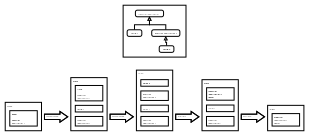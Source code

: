 <?xml version="1.0" encoding="UTF-8"?>
<dia:diagram xmlns:dia="http://www.lysator.liu.se/~alla/dia/">
  <dia:layer name="Background" visible="true" active="true">
    <dia:group>
      <dia:group>
        <dia:object type="AADL - Data" version="0" id="O0">
          <dia:attribute name="obj_pos">
            <dia:point val="-16.993,42.222"/>
          </dia:attribute>
          <dia:attribute name="obj_bb">
            <dia:rectangle val="-18.143,41.072;-5.943,51.117"/>
          </dia:attribute>
          <dia:attribute name="meta">
            <dia:composite type="dict"/>
          </dia:attribute>
          <dia:attribute name="elem_corner">
            <dia:point val="-16.993,42.222"/>
          </dia:attribute>
          <dia:attribute name="elem_width">
            <dia:real val="9.9"/>
          </dia:attribute>
          <dia:attribute name="elem_height">
            <dia:real val="7.745"/>
          </dia:attribute>
          <dia:attribute name="obj_pos">
            <dia:point val="-16.993,42.222"/>
          </dia:attribute>
          <dia:attribute name="obj_bb">
            <dia:rectangle val="-18.143,41.072;-5.943,51.117"/>
          </dia:attribute>
          <dia:attribute name="meta">
            <dia:composite type="dict"/>
          </dia:attribute>
          <dia:attribute name="elem_corner">
            <dia:point val="-16.993,42.222"/>
          </dia:attribute>
          <dia:attribute name="elem_width">
            <dia:real val="9.9"/>
          </dia:attribute>
          <dia:attribute name="elem_height">
            <dia:real val="7.745"/>
          </dia:attribute>
          <dia:attribute name="declaration">
            <dia:string>##</dia:string>
          </dia:attribute>
          <dia:attribute name="line_colour">
            <dia:color val="#000000"/>
          </dia:attribute>
          <dia:attribute name="fill_colour">
            <dia:color val="#ffffff"/>
          </dia:attribute>
          <dia:attribute name="name">
            <dia:composite type="text">
              <dia:attribute name="string">
                <dia:string>#Stack#</dia:string>
              </dia:attribute>
              <dia:attribute name="font">
                <dia:font family="sans" style="0" name="Helvetica"/>
              </dia:attribute>
              <dia:attribute name="height">
                <dia:real val="0.8"/>
              </dia:attribute>
              <dia:attribute name="pos">
                <dia:point val="-16.493,43.317"/>
              </dia:attribute>
              <dia:attribute name="color">
                <dia:color val="#000000"/>
              </dia:attribute>
              <dia:attribute name="alignment">
                <dia:enum val="0"/>
              </dia:attribute>
            </dia:composite>
          </dia:attribute>
          <dia:attribute name="aadlbox_ports"/>
          <dia:attribute name="aadlbox_connections"/>
        </dia:object>
        <dia:object type="AADL - Data" version="0" id="O1">
          <dia:attribute name="obj_pos">
            <dia:point val="-15.751,44.494"/>
          </dia:attribute>
          <dia:attribute name="obj_bb">
            <dia:rectangle val="-16.901,43.344;-7.101,49.844"/>
          </dia:attribute>
          <dia:attribute name="meta">
            <dia:composite type="dict"/>
          </dia:attribute>
          <dia:attribute name="elem_corner">
            <dia:point val="-15.751,44.494"/>
          </dia:attribute>
          <dia:attribute name="elem_width">
            <dia:real val="7.5"/>
          </dia:attribute>
          <dia:attribute name="elem_height">
            <dia:real val="4.2"/>
          </dia:attribute>
          <dia:attribute name="obj_pos">
            <dia:point val="-15.751,44.494"/>
          </dia:attribute>
          <dia:attribute name="obj_bb">
            <dia:rectangle val="-16.901,43.344;-7.101,49.844"/>
          </dia:attribute>
          <dia:attribute name="meta">
            <dia:composite type="dict"/>
          </dia:attribute>
          <dia:attribute name="elem_corner">
            <dia:point val="-15.751,44.494"/>
          </dia:attribute>
          <dia:attribute name="elem_width">
            <dia:real val="7.5"/>
          </dia:attribute>
          <dia:attribute name="elem_height">
            <dia:real val="4.2"/>
          </dia:attribute>
          <dia:attribute name="declaration">
            <dia:string>##</dia:string>
          </dia:attribute>
          <dia:attribute name="line_colour">
            <dia:color val="#000000"/>
          </dia:attribute>
          <dia:attribute name="fill_colour">
            <dia:color val="#ffffff"/>
          </dia:attribute>
          <dia:attribute name="name">
            <dia:composite type="text">
              <dia:attribute name="string">
                <dia:string>#Thunk

Function 
Application 1#</dia:string>
              </dia:attribute>
              <dia:attribute name="font">
                <dia:font family="sans" style="0" name="Helvetica"/>
              </dia:attribute>
              <dia:attribute name="height">
                <dia:real val="0.8"/>
              </dia:attribute>
              <dia:attribute name="pos">
                <dia:point val="-15.251,45.589"/>
              </dia:attribute>
              <dia:attribute name="color">
                <dia:color val="#000000"/>
              </dia:attribute>
              <dia:attribute name="alignment">
                <dia:enum val="0"/>
              </dia:attribute>
            </dia:composite>
          </dia:attribute>
          <dia:attribute name="aadlbox_ports"/>
          <dia:attribute name="aadlbox_connections"/>
        </dia:object>
      </dia:group>
      <dia:group>
        <dia:object type="AADL - Data" version="0" id="O2">
          <dia:attribute name="obj_pos">
            <dia:point val="0.9,35.477"/>
          </dia:attribute>
          <dia:attribute name="obj_bb">
            <dia:rectangle val="-0.25,34.327;11.95,51.117"/>
          </dia:attribute>
          <dia:attribute name="meta">
            <dia:composite type="dict"/>
          </dia:attribute>
          <dia:attribute name="elem_corner">
            <dia:point val="0.9,35.477"/>
          </dia:attribute>
          <dia:attribute name="elem_width">
            <dia:real val="9.9"/>
          </dia:attribute>
          <dia:attribute name="elem_height">
            <dia:real val="14.49"/>
          </dia:attribute>
          <dia:attribute name="obj_pos">
            <dia:point val="0.9,35.477"/>
          </dia:attribute>
          <dia:attribute name="obj_bb">
            <dia:rectangle val="-0.25,34.327;11.95,51.117"/>
          </dia:attribute>
          <dia:attribute name="meta">
            <dia:composite type="dict"/>
          </dia:attribute>
          <dia:attribute name="elem_corner">
            <dia:point val="0.9,35.477"/>
          </dia:attribute>
          <dia:attribute name="elem_width">
            <dia:real val="9.9"/>
          </dia:attribute>
          <dia:attribute name="elem_height">
            <dia:real val="14.49"/>
          </dia:attribute>
          <dia:attribute name="declaration">
            <dia:string>##</dia:string>
          </dia:attribute>
          <dia:attribute name="line_colour">
            <dia:color val="#000000"/>
          </dia:attribute>
          <dia:attribute name="fill_colour">
            <dia:color val="#ffffff"/>
          </dia:attribute>
          <dia:attribute name="name">
            <dia:composite type="text">
              <dia:attribute name="string">
                <dia:string>#Stack#</dia:string>
              </dia:attribute>
              <dia:attribute name="font">
                <dia:font family="sans" style="0" name="Helvetica"/>
              </dia:attribute>
              <dia:attribute name="height">
                <dia:real val="0.8"/>
              </dia:attribute>
              <dia:attribute name="pos">
                <dia:point val="1.4,36.572"/>
              </dia:attribute>
              <dia:attribute name="color">
                <dia:color val="#000000"/>
              </dia:attribute>
              <dia:attribute name="alignment">
                <dia:enum val="0"/>
              </dia:attribute>
            </dia:composite>
          </dia:attribute>
          <dia:attribute name="aadlbox_ports"/>
          <dia:attribute name="aadlbox_connections"/>
        </dia:object>
        <dia:object type="AADL - Data" version="0" id="O3">
          <dia:attribute name="obj_pos">
            <dia:point val="2.122,46.077"/>
          </dia:attribute>
          <dia:attribute name="obj_bb">
            <dia:rectangle val="0.972,44.927;10.771,49.827"/>
          </dia:attribute>
          <dia:attribute name="meta">
            <dia:composite type="dict"/>
          </dia:attribute>
          <dia:attribute name="elem_corner">
            <dia:point val="2.122,46.077"/>
          </dia:attribute>
          <dia:attribute name="elem_width">
            <dia:real val="7.5"/>
          </dia:attribute>
          <dia:attribute name="elem_height">
            <dia:real val="2.6"/>
          </dia:attribute>
          <dia:attribute name="obj_pos">
            <dia:point val="2.122,46.077"/>
          </dia:attribute>
          <dia:attribute name="obj_bb">
            <dia:rectangle val="0.972,44.927;10.771,49.827"/>
          </dia:attribute>
          <dia:attribute name="meta">
            <dia:composite type="dict"/>
          </dia:attribute>
          <dia:attribute name="elem_corner">
            <dia:point val="2.122,46.077"/>
          </dia:attribute>
          <dia:attribute name="elem_width">
            <dia:real val="7.5"/>
          </dia:attribute>
          <dia:attribute name="elem_height">
            <dia:real val="2.6"/>
          </dia:attribute>
          <dia:attribute name="declaration">
            <dia:string>##</dia:string>
          </dia:attribute>
          <dia:attribute name="line_colour">
            <dia:color val="#000000"/>
          </dia:attribute>
          <dia:attribute name="fill_colour">
            <dia:color val="#ffffff"/>
          </dia:attribute>
          <dia:attribute name="name">
            <dia:composite type="text">
              <dia:attribute name="string">
                <dia:string>#Function 
Application 1#</dia:string>
              </dia:attribute>
              <dia:attribute name="font">
                <dia:font family="sans" style="0" name="Helvetica"/>
              </dia:attribute>
              <dia:attribute name="height">
                <dia:real val="0.8"/>
              </dia:attribute>
              <dia:attribute name="pos">
                <dia:point val="2.622,47.172"/>
              </dia:attribute>
              <dia:attribute name="color">
                <dia:color val="#000000"/>
              </dia:attribute>
              <dia:attribute name="alignment">
                <dia:enum val="0"/>
              </dia:attribute>
            </dia:composite>
          </dia:attribute>
          <dia:attribute name="aadlbox_ports"/>
          <dia:attribute name="aadlbox_connections"/>
        </dia:object>
        <dia:object type="AADL - Data" version="0" id="O4">
          <dia:attribute name="obj_pos">
            <dia:point val="2.122,43.049"/>
          </dia:attribute>
          <dia:attribute name="obj_bb">
            <dia:rectangle val="0.972,41.899;10.771,45.999"/>
          </dia:attribute>
          <dia:attribute name="meta">
            <dia:composite type="dict"/>
          </dia:attribute>
          <dia:attribute name="elem_corner">
            <dia:point val="2.122,43.049"/>
          </dia:attribute>
          <dia:attribute name="elem_width">
            <dia:real val="7.5"/>
          </dia:attribute>
          <dia:attribute name="elem_height">
            <dia:real val="1.8"/>
          </dia:attribute>
          <dia:attribute name="obj_pos">
            <dia:point val="2.122,43.049"/>
          </dia:attribute>
          <dia:attribute name="obj_bb">
            <dia:rectangle val="0.972,41.899;10.771,45.999"/>
          </dia:attribute>
          <dia:attribute name="meta">
            <dia:composite type="dict"/>
          </dia:attribute>
          <dia:attribute name="elem_corner">
            <dia:point val="2.122,43.049"/>
          </dia:attribute>
          <dia:attribute name="elem_width">
            <dia:real val="7.5"/>
          </dia:attribute>
          <dia:attribute name="elem_height">
            <dia:real val="1.8"/>
          </dia:attribute>
          <dia:attribute name="declaration">
            <dia:string>##</dia:string>
          </dia:attribute>
          <dia:attribute name="line_colour">
            <dia:color val="#000000"/>
          </dia:attribute>
          <dia:attribute name="fill_colour">
            <dia:color val="#ffffff"/>
          </dia:attribute>
          <dia:attribute name="name">
            <dia:composite type="text">
              <dia:attribute name="string">
                <dia:string>#Value 1#</dia:string>
              </dia:attribute>
              <dia:attribute name="font">
                <dia:font family="sans" style="0" name="Helvetica"/>
              </dia:attribute>
              <dia:attribute name="height">
                <dia:real val="0.8"/>
              </dia:attribute>
              <dia:attribute name="pos">
                <dia:point val="2.622,44.144"/>
              </dia:attribute>
              <dia:attribute name="color">
                <dia:color val="#000000"/>
              </dia:attribute>
              <dia:attribute name="alignment">
                <dia:enum val="0"/>
              </dia:attribute>
            </dia:composite>
          </dia:attribute>
          <dia:attribute name="aadlbox_ports"/>
          <dia:attribute name="aadlbox_connections"/>
        </dia:object>
        <dia:object type="AADL - Data" version="0" id="O5">
          <dia:attribute name="obj_pos">
            <dia:point val="2.122,37.622"/>
          </dia:attribute>
          <dia:attribute name="obj_bb">
            <dia:rectangle val="0.972,36.472;10.771,42.972"/>
          </dia:attribute>
          <dia:attribute name="meta">
            <dia:composite type="dict"/>
          </dia:attribute>
          <dia:attribute name="elem_corner">
            <dia:point val="2.122,37.622"/>
          </dia:attribute>
          <dia:attribute name="elem_width">
            <dia:real val="7.5"/>
          </dia:attribute>
          <dia:attribute name="elem_height">
            <dia:real val="4.2"/>
          </dia:attribute>
          <dia:attribute name="obj_pos">
            <dia:point val="2.122,37.622"/>
          </dia:attribute>
          <dia:attribute name="obj_bb">
            <dia:rectangle val="0.972,36.472;10.771,42.972"/>
          </dia:attribute>
          <dia:attribute name="meta">
            <dia:composite type="dict"/>
          </dia:attribute>
          <dia:attribute name="elem_corner">
            <dia:point val="2.122,37.622"/>
          </dia:attribute>
          <dia:attribute name="elem_width">
            <dia:real val="7.5"/>
          </dia:attribute>
          <dia:attribute name="elem_height">
            <dia:real val="4.2"/>
          </dia:attribute>
          <dia:attribute name="declaration">
            <dia:string>##</dia:string>
          </dia:attribute>
          <dia:attribute name="line_colour">
            <dia:color val="#000000"/>
          </dia:attribute>
          <dia:attribute name="fill_colour">
            <dia:color val="#ffffff"/>
          </dia:attribute>
          <dia:attribute name="name">
            <dia:composite type="text">
              <dia:attribute name="string">
                <dia:string>#Thunk

Function 
Application 1#</dia:string>
              </dia:attribute>
              <dia:attribute name="font">
                <dia:font family="sans" style="0" name="Helvetica"/>
              </dia:attribute>
              <dia:attribute name="height">
                <dia:real val="0.8"/>
              </dia:attribute>
              <dia:attribute name="pos">
                <dia:point val="2.622,38.717"/>
              </dia:attribute>
              <dia:attribute name="color">
                <dia:color val="#000000"/>
              </dia:attribute>
              <dia:attribute name="alignment">
                <dia:enum val="0"/>
              </dia:attribute>
            </dia:composite>
          </dia:attribute>
          <dia:attribute name="aadlbox_ports"/>
          <dia:attribute name="aadlbox_connections"/>
        </dia:object>
      </dia:group>
      <dia:group>
        <dia:object type="AADL - Data" version="0" id="O6">
          <dia:attribute name="obj_pos">
            <dia:point val="18.794,33.432"/>
          </dia:attribute>
          <dia:attribute name="obj_bb">
            <dia:rectangle val="17.644,32.282;29.844,51.117"/>
          </dia:attribute>
          <dia:attribute name="meta">
            <dia:composite type="dict"/>
          </dia:attribute>
          <dia:attribute name="elem_corner">
            <dia:point val="18.794,33.432"/>
          </dia:attribute>
          <dia:attribute name="elem_width">
            <dia:real val="9.9"/>
          </dia:attribute>
          <dia:attribute name="elem_height">
            <dia:real val="16.535"/>
          </dia:attribute>
          <dia:attribute name="obj_pos">
            <dia:point val="18.794,33.432"/>
          </dia:attribute>
          <dia:attribute name="obj_bb">
            <dia:rectangle val="17.644,32.282;29.844,51.117"/>
          </dia:attribute>
          <dia:attribute name="meta">
            <dia:composite type="dict"/>
          </dia:attribute>
          <dia:attribute name="elem_corner">
            <dia:point val="18.794,33.432"/>
          </dia:attribute>
          <dia:attribute name="elem_width">
            <dia:real val="9.9"/>
          </dia:attribute>
          <dia:attribute name="elem_height">
            <dia:real val="16.535"/>
          </dia:attribute>
          <dia:attribute name="declaration">
            <dia:string>##</dia:string>
          </dia:attribute>
          <dia:attribute name="line_colour">
            <dia:color val="#000000"/>
          </dia:attribute>
          <dia:attribute name="fill_colour">
            <dia:color val="#ffffff"/>
          </dia:attribute>
          <dia:attribute name="name">
            <dia:composite type="text">
              <dia:attribute name="string">
                <dia:string>#Stack#</dia:string>
              </dia:attribute>
              <dia:attribute name="font">
                <dia:font family="sans" style="0" name="Helvetica"/>
              </dia:attribute>
              <dia:attribute name="height">
                <dia:real val="0.8"/>
              </dia:attribute>
              <dia:attribute name="pos">
                <dia:point val="19.294,34.527"/>
              </dia:attribute>
              <dia:attribute name="color">
                <dia:color val="#000000"/>
              </dia:attribute>
              <dia:attribute name="alignment">
                <dia:enum val="0"/>
              </dia:attribute>
            </dia:composite>
          </dia:attribute>
          <dia:attribute name="aadlbox_ports"/>
          <dia:attribute name="aadlbox_connections"/>
        </dia:object>
        <dia:object type="AADL - Data" version="0" id="O7">
          <dia:attribute name="obj_pos">
            <dia:point val="20.015,46.077"/>
          </dia:attribute>
          <dia:attribute name="obj_bb">
            <dia:rectangle val="18.865,44.927;28.665,49.827"/>
          </dia:attribute>
          <dia:attribute name="meta">
            <dia:composite type="dict"/>
          </dia:attribute>
          <dia:attribute name="elem_corner">
            <dia:point val="20.015,46.077"/>
          </dia:attribute>
          <dia:attribute name="elem_width">
            <dia:real val="7.5"/>
          </dia:attribute>
          <dia:attribute name="elem_height">
            <dia:real val="2.6"/>
          </dia:attribute>
          <dia:attribute name="obj_pos">
            <dia:point val="20.015,46.077"/>
          </dia:attribute>
          <dia:attribute name="obj_bb">
            <dia:rectangle val="18.865,44.927;28.665,49.827"/>
          </dia:attribute>
          <dia:attribute name="meta">
            <dia:composite type="dict"/>
          </dia:attribute>
          <dia:attribute name="elem_corner">
            <dia:point val="20.015,46.077"/>
          </dia:attribute>
          <dia:attribute name="elem_width">
            <dia:real val="7.5"/>
          </dia:attribute>
          <dia:attribute name="elem_height">
            <dia:real val="2.6"/>
          </dia:attribute>
          <dia:attribute name="declaration">
            <dia:string>##</dia:string>
          </dia:attribute>
          <dia:attribute name="line_colour">
            <dia:color val="#000000"/>
          </dia:attribute>
          <dia:attribute name="fill_colour">
            <dia:color val="#ffffff"/>
          </dia:attribute>
          <dia:attribute name="name">
            <dia:composite type="text">
              <dia:attribute name="string">
                <dia:string>#Function 
Application 1#</dia:string>
              </dia:attribute>
              <dia:attribute name="font">
                <dia:font family="sans" style="0" name="Helvetica"/>
              </dia:attribute>
              <dia:attribute name="height">
                <dia:real val="0.8"/>
              </dia:attribute>
              <dia:attribute name="pos">
                <dia:point val="20.515,47.172"/>
              </dia:attribute>
              <dia:attribute name="color">
                <dia:color val="#000000"/>
              </dia:attribute>
              <dia:attribute name="alignment">
                <dia:enum val="0"/>
              </dia:attribute>
            </dia:composite>
          </dia:attribute>
          <dia:attribute name="aadlbox_ports"/>
          <dia:attribute name="aadlbox_connections"/>
        </dia:object>
        <dia:object type="AADL - Data" version="0" id="O8">
          <dia:attribute name="obj_pos">
            <dia:point val="20.015,42.994"/>
          </dia:attribute>
          <dia:attribute name="obj_bb">
            <dia:rectangle val="18.865,41.844;28.665,45.944"/>
          </dia:attribute>
          <dia:attribute name="meta">
            <dia:composite type="dict"/>
          </dia:attribute>
          <dia:attribute name="elem_corner">
            <dia:point val="20.015,42.994"/>
          </dia:attribute>
          <dia:attribute name="elem_width">
            <dia:real val="7.5"/>
          </dia:attribute>
          <dia:attribute name="elem_height">
            <dia:real val="1.8"/>
          </dia:attribute>
          <dia:attribute name="obj_pos">
            <dia:point val="20.015,42.994"/>
          </dia:attribute>
          <dia:attribute name="obj_bb">
            <dia:rectangle val="18.865,41.844;28.665,45.944"/>
          </dia:attribute>
          <dia:attribute name="meta">
            <dia:composite type="dict"/>
          </dia:attribute>
          <dia:attribute name="elem_corner">
            <dia:point val="20.015,42.994"/>
          </dia:attribute>
          <dia:attribute name="elem_width">
            <dia:real val="7.5"/>
          </dia:attribute>
          <dia:attribute name="elem_height">
            <dia:real val="1.8"/>
          </dia:attribute>
          <dia:attribute name="declaration">
            <dia:string>##</dia:string>
          </dia:attribute>
          <dia:attribute name="line_colour">
            <dia:color val="#000000"/>
          </dia:attribute>
          <dia:attribute name="fill_colour">
            <dia:color val="#ffffff"/>
          </dia:attribute>
          <dia:attribute name="name">
            <dia:composite type="text">
              <dia:attribute name="string">
                <dia:string>#Value 1#</dia:string>
              </dia:attribute>
              <dia:attribute name="font">
                <dia:font family="sans" style="0" name="Helvetica"/>
              </dia:attribute>
              <dia:attribute name="height">
                <dia:real val="0.8"/>
              </dia:attribute>
              <dia:attribute name="pos">
                <dia:point val="20.515,44.089"/>
              </dia:attribute>
              <dia:attribute name="color">
                <dia:color val="#000000"/>
              </dia:attribute>
              <dia:attribute name="alignment">
                <dia:enum val="0"/>
              </dia:attribute>
            </dia:composite>
          </dia:attribute>
          <dia:attribute name="aadlbox_ports"/>
          <dia:attribute name="aadlbox_connections"/>
        </dia:object>
        <dia:object type="AADL - Data" version="0" id="O9">
          <dia:attribute name="obj_pos">
            <dia:point val="19.994,39.11"/>
          </dia:attribute>
          <dia:attribute name="obj_bb">
            <dia:rectangle val="18.844,37.96;28.644,42.86"/>
          </dia:attribute>
          <dia:attribute name="meta">
            <dia:composite type="dict"/>
          </dia:attribute>
          <dia:attribute name="elem_corner">
            <dia:point val="19.994,39.11"/>
          </dia:attribute>
          <dia:attribute name="elem_width">
            <dia:real val="7.5"/>
          </dia:attribute>
          <dia:attribute name="elem_height">
            <dia:real val="2.6"/>
          </dia:attribute>
          <dia:attribute name="obj_pos">
            <dia:point val="19.994,39.11"/>
          </dia:attribute>
          <dia:attribute name="obj_bb">
            <dia:rectangle val="18.844,37.96;28.644,42.86"/>
          </dia:attribute>
          <dia:attribute name="meta">
            <dia:composite type="dict"/>
          </dia:attribute>
          <dia:attribute name="elem_corner">
            <dia:point val="19.994,39.11"/>
          </dia:attribute>
          <dia:attribute name="elem_width">
            <dia:real val="7.5"/>
          </dia:attribute>
          <dia:attribute name="elem_height">
            <dia:real val="2.6"/>
          </dia:attribute>
          <dia:attribute name="declaration">
            <dia:string>##</dia:string>
          </dia:attribute>
          <dia:attribute name="line_colour">
            <dia:color val="#000000"/>
          </dia:attribute>
          <dia:attribute name="fill_colour">
            <dia:color val="#ffffff"/>
          </dia:attribute>
          <dia:attribute name="name">
            <dia:composite type="text">
              <dia:attribute name="string">
                <dia:string>#Function 
Application 2#</dia:string>
              </dia:attribute>
              <dia:attribute name="font">
                <dia:font family="sans" style="0" name="Helvetica"/>
              </dia:attribute>
              <dia:attribute name="height">
                <dia:real val="0.8"/>
              </dia:attribute>
              <dia:attribute name="pos">
                <dia:point val="20.494,40.205"/>
              </dia:attribute>
              <dia:attribute name="color">
                <dia:color val="#000000"/>
              </dia:attribute>
              <dia:attribute name="alignment">
                <dia:enum val="0"/>
              </dia:attribute>
            </dia:composite>
          </dia:attribute>
          <dia:attribute name="aadlbox_ports"/>
          <dia:attribute name="aadlbox_connections"/>
        </dia:object>
        <dia:object type="AADL - Data" version="0" id="O10">
          <dia:attribute name="obj_pos">
            <dia:point val="19.994,36.027"/>
          </dia:attribute>
          <dia:attribute name="obj_bb">
            <dia:rectangle val="18.844,34.877;28.644,38.977"/>
          </dia:attribute>
          <dia:attribute name="meta">
            <dia:composite type="dict"/>
          </dia:attribute>
          <dia:attribute name="elem_corner">
            <dia:point val="19.994,36.027"/>
          </dia:attribute>
          <dia:attribute name="elem_width">
            <dia:real val="7.5"/>
          </dia:attribute>
          <dia:attribute name="elem_height">
            <dia:real val="1.8"/>
          </dia:attribute>
          <dia:attribute name="obj_pos">
            <dia:point val="19.994,36.027"/>
          </dia:attribute>
          <dia:attribute name="obj_bb">
            <dia:rectangle val="18.844,34.877;28.644,38.977"/>
          </dia:attribute>
          <dia:attribute name="meta">
            <dia:composite type="dict"/>
          </dia:attribute>
          <dia:attribute name="elem_corner">
            <dia:point val="19.994,36.027"/>
          </dia:attribute>
          <dia:attribute name="elem_width">
            <dia:real val="7.5"/>
          </dia:attribute>
          <dia:attribute name="elem_height">
            <dia:real val="1.8"/>
          </dia:attribute>
          <dia:attribute name="declaration">
            <dia:string>##</dia:string>
          </dia:attribute>
          <dia:attribute name="line_colour">
            <dia:color val="#000000"/>
          </dia:attribute>
          <dia:attribute name="fill_colour">
            <dia:color val="#ffffff"/>
          </dia:attribute>
          <dia:attribute name="name">
            <dia:composite type="text">
              <dia:attribute name="string">
                <dia:string>#Value 2#</dia:string>
              </dia:attribute>
              <dia:attribute name="font">
                <dia:font family="sans" style="0" name="Helvetica"/>
              </dia:attribute>
              <dia:attribute name="height">
                <dia:real val="0.8"/>
              </dia:attribute>
              <dia:attribute name="pos">
                <dia:point val="20.494,37.122"/>
              </dia:attribute>
              <dia:attribute name="color">
                <dia:color val="#000000"/>
              </dia:attribute>
              <dia:attribute name="alignment">
                <dia:enum val="0"/>
              </dia:attribute>
            </dia:composite>
          </dia:attribute>
          <dia:attribute name="aadlbox_ports"/>
          <dia:attribute name="aadlbox_connections"/>
        </dia:object>
      </dia:group>
      <dia:group>
        <dia:object type="AADL - Data" version="0" id="O11">
          <dia:attribute name="obj_pos">
            <dia:point val="36.687,36.037"/>
          </dia:attribute>
          <dia:attribute name="obj_bb">
            <dia:rectangle val="35.537,34.887;47.737,51.117"/>
          </dia:attribute>
          <dia:attribute name="meta">
            <dia:composite type="dict"/>
          </dia:attribute>
          <dia:attribute name="elem_corner">
            <dia:point val="36.687,36.037"/>
          </dia:attribute>
          <dia:attribute name="elem_width">
            <dia:real val="9.9"/>
          </dia:attribute>
          <dia:attribute name="elem_height">
            <dia:real val="13.93"/>
          </dia:attribute>
          <dia:attribute name="obj_pos">
            <dia:point val="36.687,36.037"/>
          </dia:attribute>
          <dia:attribute name="obj_bb">
            <dia:rectangle val="35.537,34.887;47.737,51.117"/>
          </dia:attribute>
          <dia:attribute name="meta">
            <dia:composite type="dict"/>
          </dia:attribute>
          <dia:attribute name="elem_corner">
            <dia:point val="36.687,36.037"/>
          </dia:attribute>
          <dia:attribute name="elem_width">
            <dia:real val="9.9"/>
          </dia:attribute>
          <dia:attribute name="elem_height">
            <dia:real val="13.93"/>
          </dia:attribute>
          <dia:attribute name="declaration">
            <dia:string>##</dia:string>
          </dia:attribute>
          <dia:attribute name="line_colour">
            <dia:color val="#000000"/>
          </dia:attribute>
          <dia:attribute name="fill_colour">
            <dia:color val="#ffffff"/>
          </dia:attribute>
          <dia:attribute name="name">
            <dia:composite type="text">
              <dia:attribute name="string">
                <dia:string>#Stack#</dia:string>
              </dia:attribute>
              <dia:attribute name="font">
                <dia:font family="sans" style="0" name="Helvetica"/>
              </dia:attribute>
              <dia:attribute name="height">
                <dia:real val="0.8"/>
              </dia:attribute>
              <dia:attribute name="pos">
                <dia:point val="37.187,37.132"/>
              </dia:attribute>
              <dia:attribute name="color">
                <dia:color val="#000000"/>
              </dia:attribute>
              <dia:attribute name="alignment">
                <dia:enum val="0"/>
              </dia:attribute>
            </dia:composite>
          </dia:attribute>
          <dia:attribute name="aadlbox_ports"/>
          <dia:attribute name="aadlbox_connections"/>
        </dia:object>
        <dia:object type="AADL - Data" version="0" id="O12">
          <dia:attribute name="obj_pos">
            <dia:point val="37.908,46.077"/>
          </dia:attribute>
          <dia:attribute name="obj_bb">
            <dia:rectangle val="36.758,44.927;46.559,49.827"/>
          </dia:attribute>
          <dia:attribute name="meta">
            <dia:composite type="dict"/>
          </dia:attribute>
          <dia:attribute name="elem_corner">
            <dia:point val="37.908,46.077"/>
          </dia:attribute>
          <dia:attribute name="elem_width">
            <dia:real val="7.5"/>
          </dia:attribute>
          <dia:attribute name="elem_height">
            <dia:real val="2.6"/>
          </dia:attribute>
          <dia:attribute name="obj_pos">
            <dia:point val="37.908,46.077"/>
          </dia:attribute>
          <dia:attribute name="obj_bb">
            <dia:rectangle val="36.758,44.927;46.559,49.827"/>
          </dia:attribute>
          <dia:attribute name="meta">
            <dia:composite type="dict"/>
          </dia:attribute>
          <dia:attribute name="elem_corner">
            <dia:point val="37.908,46.077"/>
          </dia:attribute>
          <dia:attribute name="elem_width">
            <dia:real val="7.5"/>
          </dia:attribute>
          <dia:attribute name="elem_height">
            <dia:real val="2.6"/>
          </dia:attribute>
          <dia:attribute name="declaration">
            <dia:string>##</dia:string>
          </dia:attribute>
          <dia:attribute name="line_colour">
            <dia:color val="#000000"/>
          </dia:attribute>
          <dia:attribute name="fill_colour">
            <dia:color val="#ffffff"/>
          </dia:attribute>
          <dia:attribute name="name">
            <dia:composite type="text">
              <dia:attribute name="string">
                <dia:string>#Function 
Application 1#</dia:string>
              </dia:attribute>
              <dia:attribute name="font">
                <dia:font family="sans" style="0" name="Helvetica"/>
              </dia:attribute>
              <dia:attribute name="height">
                <dia:real val="0.8"/>
              </dia:attribute>
              <dia:attribute name="pos">
                <dia:point val="38.408,47.172"/>
              </dia:attribute>
              <dia:attribute name="color">
                <dia:color val="#000000"/>
              </dia:attribute>
              <dia:attribute name="alignment">
                <dia:enum val="0"/>
              </dia:attribute>
            </dia:composite>
          </dia:attribute>
          <dia:attribute name="aadlbox_ports"/>
          <dia:attribute name="aadlbox_connections"/>
        </dia:object>
        <dia:object type="AADL - Data" version="0" id="O13">
          <dia:attribute name="obj_pos">
            <dia:point val="37.908,42.957"/>
          </dia:attribute>
          <dia:attribute name="obj_bb">
            <dia:rectangle val="36.758,41.807;46.559,45.907"/>
          </dia:attribute>
          <dia:attribute name="meta">
            <dia:composite type="dict"/>
          </dia:attribute>
          <dia:attribute name="elem_corner">
            <dia:point val="37.908,42.957"/>
          </dia:attribute>
          <dia:attribute name="elem_width">
            <dia:real val="7.5"/>
          </dia:attribute>
          <dia:attribute name="elem_height">
            <dia:real val="1.8"/>
          </dia:attribute>
          <dia:attribute name="obj_pos">
            <dia:point val="37.908,42.957"/>
          </dia:attribute>
          <dia:attribute name="obj_bb">
            <dia:rectangle val="36.758,41.807;46.559,45.907"/>
          </dia:attribute>
          <dia:attribute name="meta">
            <dia:composite type="dict"/>
          </dia:attribute>
          <dia:attribute name="elem_corner">
            <dia:point val="37.908,42.957"/>
          </dia:attribute>
          <dia:attribute name="elem_width">
            <dia:real val="7.5"/>
          </dia:attribute>
          <dia:attribute name="elem_height">
            <dia:real val="1.8"/>
          </dia:attribute>
          <dia:attribute name="declaration">
            <dia:string>##</dia:string>
          </dia:attribute>
          <dia:attribute name="line_colour">
            <dia:color val="#000000"/>
          </dia:attribute>
          <dia:attribute name="fill_colour">
            <dia:color val="#ffffff"/>
          </dia:attribute>
          <dia:attribute name="name">
            <dia:composite type="text">
              <dia:attribute name="string">
                <dia:string>#Value 1#</dia:string>
              </dia:attribute>
              <dia:attribute name="font">
                <dia:font family="sans" style="0" name="Helvetica"/>
              </dia:attribute>
              <dia:attribute name="height">
                <dia:real val="0.8"/>
              </dia:attribute>
              <dia:attribute name="pos">
                <dia:point val="38.408,44.052"/>
              </dia:attribute>
              <dia:attribute name="color">
                <dia:color val="#000000"/>
              </dia:attribute>
              <dia:attribute name="alignment">
                <dia:enum val="0"/>
              </dia:attribute>
            </dia:composite>
          </dia:attribute>
          <dia:attribute name="aadlbox_ports"/>
          <dia:attribute name="aadlbox_connections"/>
        </dia:object>
        <dia:object type="AADL - Data" version="0" id="O14">
          <dia:attribute name="obj_pos">
            <dia:point val="37.937,38.237"/>
          </dia:attribute>
          <dia:attribute name="obj_bb">
            <dia:rectangle val="36.787,37.087;46.587,42.787"/>
          </dia:attribute>
          <dia:attribute name="meta">
            <dia:composite type="dict"/>
          </dia:attribute>
          <dia:attribute name="elem_corner">
            <dia:point val="37.937,38.237"/>
          </dia:attribute>
          <dia:attribute name="elem_width">
            <dia:real val="7.5"/>
          </dia:attribute>
          <dia:attribute name="elem_height">
            <dia:real val="3.4"/>
          </dia:attribute>
          <dia:attribute name="obj_pos">
            <dia:point val="37.937,38.237"/>
          </dia:attribute>
          <dia:attribute name="obj_bb">
            <dia:rectangle val="36.787,37.087;46.587,42.787"/>
          </dia:attribute>
          <dia:attribute name="meta">
            <dia:composite type="dict"/>
          </dia:attribute>
          <dia:attribute name="elem_corner">
            <dia:point val="37.937,38.237"/>
          </dia:attribute>
          <dia:attribute name="elem_width">
            <dia:real val="7.5"/>
          </dia:attribute>
          <dia:attribute name="elem_height">
            <dia:real val="3.4"/>
          </dia:attribute>
          <dia:attribute name="declaration">
            <dia:string>##</dia:string>
          </dia:attribute>
          <dia:attribute name="line_colour">
            <dia:color val="#000000"/>
          </dia:attribute>
          <dia:attribute name="fill_colour">
            <dia:color val="#ffffff"/>
          </dia:attribute>
          <dia:attribute name="name">
            <dia:composite type="text">
              <dia:attribute name="string">
                <dia:string>#Function 
Application 2
Result#</dia:string>
              </dia:attribute>
              <dia:attribute name="font">
                <dia:font family="sans" style="0" name="Helvetica"/>
              </dia:attribute>
              <dia:attribute name="height">
                <dia:real val="0.8"/>
              </dia:attribute>
              <dia:attribute name="pos">
                <dia:point val="38.437,39.332"/>
              </dia:attribute>
              <dia:attribute name="color">
                <dia:color val="#000000"/>
              </dia:attribute>
              <dia:attribute name="alignment">
                <dia:enum val="0"/>
              </dia:attribute>
            </dia:composite>
          </dia:attribute>
          <dia:attribute name="aadlbox_ports"/>
          <dia:attribute name="aadlbox_connections"/>
        </dia:object>
      </dia:group>
      <dia:group>
        <dia:object type="AADL - Data" version="0" id="O15">
          <dia:attribute name="obj_pos">
            <dia:point val="54.581,43.042"/>
          </dia:attribute>
          <dia:attribute name="obj_bb">
            <dia:rectangle val="53.431,41.892;65.631,51.117"/>
          </dia:attribute>
          <dia:attribute name="meta">
            <dia:composite type="dict"/>
          </dia:attribute>
          <dia:attribute name="elem_corner">
            <dia:point val="54.581,43.042"/>
          </dia:attribute>
          <dia:attribute name="elem_width">
            <dia:real val="9.9"/>
          </dia:attribute>
          <dia:attribute name="elem_height">
            <dia:real val="6.925"/>
          </dia:attribute>
          <dia:attribute name="obj_pos">
            <dia:point val="54.581,43.042"/>
          </dia:attribute>
          <dia:attribute name="obj_bb">
            <dia:rectangle val="53.431,41.892;65.631,51.117"/>
          </dia:attribute>
          <dia:attribute name="meta">
            <dia:composite type="dict"/>
          </dia:attribute>
          <dia:attribute name="elem_corner">
            <dia:point val="54.581,43.042"/>
          </dia:attribute>
          <dia:attribute name="elem_width">
            <dia:real val="9.9"/>
          </dia:attribute>
          <dia:attribute name="elem_height">
            <dia:real val="6.925"/>
          </dia:attribute>
          <dia:attribute name="declaration">
            <dia:string>##</dia:string>
          </dia:attribute>
          <dia:attribute name="line_colour">
            <dia:color val="#000000"/>
          </dia:attribute>
          <dia:attribute name="fill_colour">
            <dia:color val="#ffffff"/>
          </dia:attribute>
          <dia:attribute name="name">
            <dia:composite type="text">
              <dia:attribute name="string">
                <dia:string>#Stack#</dia:string>
              </dia:attribute>
              <dia:attribute name="font">
                <dia:font family="sans" style="0" name="Helvetica"/>
              </dia:attribute>
              <dia:attribute name="height">
                <dia:real val="0.8"/>
              </dia:attribute>
              <dia:attribute name="pos">
                <dia:point val="55.081,44.137"/>
              </dia:attribute>
              <dia:attribute name="color">
                <dia:color val="#000000"/>
              </dia:attribute>
              <dia:attribute name="alignment">
                <dia:enum val="0"/>
              </dia:attribute>
            </dia:composite>
          </dia:attribute>
          <dia:attribute name="aadlbox_ports"/>
          <dia:attribute name="aadlbox_connections"/>
        </dia:object>
        <dia:object type="AADL - Data" version="0" id="O16">
          <dia:attribute name="obj_pos">
            <dia:point val="55.802,45.292"/>
          </dia:attribute>
          <dia:attribute name="obj_bb">
            <dia:rectangle val="54.652,44.142;64.452,49.842"/>
          </dia:attribute>
          <dia:attribute name="meta">
            <dia:composite type="dict"/>
          </dia:attribute>
          <dia:attribute name="elem_corner">
            <dia:point val="55.802,45.292"/>
          </dia:attribute>
          <dia:attribute name="elem_width">
            <dia:real val="7.5"/>
          </dia:attribute>
          <dia:attribute name="elem_height">
            <dia:real val="3.4"/>
          </dia:attribute>
          <dia:attribute name="obj_pos">
            <dia:point val="55.802,45.292"/>
          </dia:attribute>
          <dia:attribute name="obj_bb">
            <dia:rectangle val="54.652,44.142;64.452,49.842"/>
          </dia:attribute>
          <dia:attribute name="meta">
            <dia:composite type="dict"/>
          </dia:attribute>
          <dia:attribute name="elem_corner">
            <dia:point val="55.802,45.292"/>
          </dia:attribute>
          <dia:attribute name="elem_width">
            <dia:real val="7.5"/>
          </dia:attribute>
          <dia:attribute name="elem_height">
            <dia:real val="3.4"/>
          </dia:attribute>
          <dia:attribute name="declaration">
            <dia:string>##</dia:string>
          </dia:attribute>
          <dia:attribute name="line_colour">
            <dia:color val="#000000"/>
          </dia:attribute>
          <dia:attribute name="fill_colour">
            <dia:color val="#ffffff"/>
          </dia:attribute>
          <dia:attribute name="name">
            <dia:composite type="text">
              <dia:attribute name="string">
                <dia:string>#Function 
Application 1
Result#</dia:string>
              </dia:attribute>
              <dia:attribute name="font">
                <dia:font family="sans" style="0" name="Helvetica"/>
              </dia:attribute>
              <dia:attribute name="height">
                <dia:real val="0.8"/>
              </dia:attribute>
              <dia:attribute name="pos">
                <dia:point val="56.302,46.387"/>
              </dia:attribute>
              <dia:attribute name="color">
                <dia:color val="#000000"/>
              </dia:attribute>
              <dia:attribute name="alignment">
                <dia:enum val="0"/>
              </dia:attribute>
            </dia:composite>
          </dia:attribute>
          <dia:attribute name="aadlbox_ports"/>
          <dia:attribute name="aadlbox_connections"/>
        </dia:object>
      </dia:group>
      <dia:group>
        <dia:object type="Civil - Right Arrow" version="1" id="O17">
          <dia:attribute name="obj_pos">
            <dia:point val="-6.284,44.713"/>
          </dia:attribute>
          <dia:attribute name="obj_bb">
            <dia:rectangle val="-6.334,44.618;0.141,47.72"/>
          </dia:attribute>
          <dia:attribute name="meta">
            <dia:composite type="dict"/>
          </dia:attribute>
          <dia:attribute name="elem_corner">
            <dia:point val="-6.284,44.713"/>
          </dia:attribute>
          <dia:attribute name="elem_width">
            <dia:real val="6.337"/>
          </dia:attribute>
          <dia:attribute name="elem_height">
            <dia:real val="2.912"/>
          </dia:attribute>
          <dia:attribute name="line_width">
            <dia:real val="0.1"/>
          </dia:attribute>
          <dia:attribute name="line_colour">
            <dia:color val="#000000"/>
          </dia:attribute>
          <dia:attribute name="fill_colour">
            <dia:color val="#ffffff"/>
          </dia:attribute>
          <dia:attribute name="show_background">
            <dia:boolean val="true"/>
          </dia:attribute>
          <dia:attribute name="line_style">
            <dia:enum val="0"/>
            <dia:real val="1"/>
          </dia:attribute>
          <dia:attribute name="flip_horizontal">
            <dia:boolean val="false"/>
          </dia:attribute>
          <dia:attribute name="flip_vertical">
            <dia:boolean val="false"/>
          </dia:attribute>
          <dia:attribute name="subscale">
            <dia:real val="1"/>
          </dia:attribute>
        </dia:object>
        <dia:object type="Standard - Text" version="1" id="O18">
          <dia:attribute name="obj_pos">
            <dia:point val="-5.78,46.347"/>
          </dia:attribute>
          <dia:attribute name="obj_bb">
            <dia:rectangle val="-5.78,45.752;-1.205,46.497"/>
          </dia:attribute>
          <dia:attribute name="text">
            <dia:composite type="text">
              <dia:attribute name="string">
                <dia:string>#Expand Thunk#</dia:string>
              </dia:attribute>
              <dia:attribute name="font">
                <dia:font family="sans" style="0" name="Helvetica"/>
              </dia:attribute>
              <dia:attribute name="height">
                <dia:real val="0.8"/>
              </dia:attribute>
              <dia:attribute name="pos">
                <dia:point val="-5.78,46.347"/>
              </dia:attribute>
              <dia:attribute name="color">
                <dia:color val="#000000"/>
              </dia:attribute>
              <dia:attribute name="alignment">
                <dia:enum val="0"/>
              </dia:attribute>
            </dia:composite>
          </dia:attribute>
          <dia:attribute name="valign">
            <dia:enum val="3"/>
          </dia:attribute>
        </dia:object>
      </dia:group>
      <dia:group>
        <dia:object type="Civil - Right Arrow" version="1" id="O19">
          <dia:attribute name="obj_pos">
            <dia:point val="11.609,44.713"/>
          </dia:attribute>
          <dia:attribute name="obj_bb">
            <dia:rectangle val="11.559,44.618;18.035,47.72"/>
          </dia:attribute>
          <dia:attribute name="meta">
            <dia:composite type="dict"/>
          </dia:attribute>
          <dia:attribute name="elem_corner">
            <dia:point val="11.609,44.713"/>
          </dia:attribute>
          <dia:attribute name="elem_width">
            <dia:real val="6.337"/>
          </dia:attribute>
          <dia:attribute name="elem_height">
            <dia:real val="2.912"/>
          </dia:attribute>
          <dia:attribute name="line_width">
            <dia:real val="0.1"/>
          </dia:attribute>
          <dia:attribute name="line_colour">
            <dia:color val="#000000"/>
          </dia:attribute>
          <dia:attribute name="fill_colour">
            <dia:color val="#ffffff"/>
          </dia:attribute>
          <dia:attribute name="show_background">
            <dia:boolean val="true"/>
          </dia:attribute>
          <dia:attribute name="line_style">
            <dia:enum val="0"/>
            <dia:real val="1"/>
          </dia:attribute>
          <dia:attribute name="flip_horizontal">
            <dia:boolean val="false"/>
          </dia:attribute>
          <dia:attribute name="flip_vertical">
            <dia:boolean val="false"/>
          </dia:attribute>
          <dia:attribute name="subscale">
            <dia:real val="1"/>
          </dia:attribute>
        </dia:object>
        <dia:object type="Standard - Text" version="1" id="O20">
          <dia:attribute name="obj_pos">
            <dia:point val="12.114,46.347"/>
          </dia:attribute>
          <dia:attribute name="obj_bb">
            <dia:rectangle val="12.114,45.752;16.689,46.497"/>
          </dia:attribute>
          <dia:attribute name="text">
            <dia:composite type="text">
              <dia:attribute name="string">
                <dia:string>#Expand Thunk#</dia:string>
              </dia:attribute>
              <dia:attribute name="font">
                <dia:font family="sans" style="0" name="Helvetica"/>
              </dia:attribute>
              <dia:attribute name="height">
                <dia:real val="0.8"/>
              </dia:attribute>
              <dia:attribute name="pos">
                <dia:point val="12.114,46.347"/>
              </dia:attribute>
              <dia:attribute name="color">
                <dia:color val="#000000"/>
              </dia:attribute>
              <dia:attribute name="alignment">
                <dia:enum val="0"/>
              </dia:attribute>
            </dia:composite>
          </dia:attribute>
          <dia:attribute name="valign">
            <dia:enum val="3"/>
          </dia:attribute>
        </dia:object>
      </dia:group>
      <dia:group>
        <dia:object type="Civil - Right Arrow" version="1" id="O21">
          <dia:attribute name="obj_pos">
            <dia:point val="29.503,44.713"/>
          </dia:attribute>
          <dia:attribute name="obj_bb">
            <dia:rectangle val="29.453,44.618;35.928,47.72"/>
          </dia:attribute>
          <dia:attribute name="meta">
            <dia:composite type="dict"/>
          </dia:attribute>
          <dia:attribute name="elem_corner">
            <dia:point val="29.503,44.713"/>
          </dia:attribute>
          <dia:attribute name="elem_width">
            <dia:real val="6.337"/>
          </dia:attribute>
          <dia:attribute name="elem_height">
            <dia:real val="2.912"/>
          </dia:attribute>
          <dia:attribute name="line_width">
            <dia:real val="0.1"/>
          </dia:attribute>
          <dia:attribute name="line_colour">
            <dia:color val="#000000"/>
          </dia:attribute>
          <dia:attribute name="fill_colour">
            <dia:color val="#ffffff"/>
          </dia:attribute>
          <dia:attribute name="show_background">
            <dia:boolean val="true"/>
          </dia:attribute>
          <dia:attribute name="line_style">
            <dia:enum val="0"/>
            <dia:real val="1"/>
          </dia:attribute>
          <dia:attribute name="flip_horizontal">
            <dia:boolean val="false"/>
          </dia:attribute>
          <dia:attribute name="flip_vertical">
            <dia:boolean val="false"/>
          </dia:attribute>
          <dia:attribute name="subscale">
            <dia:real val="1"/>
          </dia:attribute>
        </dia:object>
        <dia:object type="Standard - Text" version="1" id="O22">
          <dia:attribute name="obj_pos">
            <dia:point val="30.007,46.347"/>
          </dia:attribute>
          <dia:attribute name="obj_bb">
            <dia:rectangle val="30.007,45.752;32.805,46.497"/>
          </dia:attribute>
          <dia:attribute name="text">
            <dia:composite type="text">
              <dia:attribute name="string">
                <dia:string>#Evaluate#</dia:string>
              </dia:attribute>
              <dia:attribute name="font">
                <dia:font family="sans" style="0" name="Helvetica"/>
              </dia:attribute>
              <dia:attribute name="height">
                <dia:real val="0.8"/>
              </dia:attribute>
              <dia:attribute name="pos">
                <dia:point val="30.007,46.347"/>
              </dia:attribute>
              <dia:attribute name="color">
                <dia:color val="#000000"/>
              </dia:attribute>
              <dia:attribute name="alignment">
                <dia:enum val="0"/>
              </dia:attribute>
            </dia:composite>
          </dia:attribute>
          <dia:attribute name="valign">
            <dia:enum val="3"/>
          </dia:attribute>
        </dia:object>
      </dia:group>
      <dia:group>
        <dia:object type="Civil - Right Arrow" version="1" id="O23">
          <dia:attribute name="obj_pos">
            <dia:point val="47.396,44.713"/>
          </dia:attribute>
          <dia:attribute name="obj_bb">
            <dia:rectangle val="47.346,44.618;53.822,47.72"/>
          </dia:attribute>
          <dia:attribute name="meta">
            <dia:composite type="dict"/>
          </dia:attribute>
          <dia:attribute name="elem_corner">
            <dia:point val="47.396,44.713"/>
          </dia:attribute>
          <dia:attribute name="elem_width">
            <dia:real val="6.337"/>
          </dia:attribute>
          <dia:attribute name="elem_height">
            <dia:real val="2.912"/>
          </dia:attribute>
          <dia:attribute name="line_width">
            <dia:real val="0.1"/>
          </dia:attribute>
          <dia:attribute name="line_colour">
            <dia:color val="#000000"/>
          </dia:attribute>
          <dia:attribute name="fill_colour">
            <dia:color val="#ffffff"/>
          </dia:attribute>
          <dia:attribute name="show_background">
            <dia:boolean val="true"/>
          </dia:attribute>
          <dia:attribute name="line_style">
            <dia:enum val="0"/>
            <dia:real val="1"/>
          </dia:attribute>
          <dia:attribute name="flip_horizontal">
            <dia:boolean val="false"/>
          </dia:attribute>
          <dia:attribute name="flip_vertical">
            <dia:boolean val="false"/>
          </dia:attribute>
          <dia:attribute name="subscale">
            <dia:real val="1"/>
          </dia:attribute>
        </dia:object>
        <dia:object type="Standard - Text" version="1" id="O24">
          <dia:attribute name="obj_pos">
            <dia:point val="47.901,46.347"/>
          </dia:attribute>
          <dia:attribute name="obj_bb">
            <dia:rectangle val="47.901,45.752;50.698,46.497"/>
          </dia:attribute>
          <dia:attribute name="text">
            <dia:composite type="text">
              <dia:attribute name="string">
                <dia:string>#Evaluate#</dia:string>
              </dia:attribute>
              <dia:attribute name="font">
                <dia:font family="sans" style="0" name="Helvetica"/>
              </dia:attribute>
              <dia:attribute name="height">
                <dia:real val="0.8"/>
              </dia:attribute>
              <dia:attribute name="pos">
                <dia:point val="47.901,46.347"/>
              </dia:attribute>
              <dia:attribute name="color">
                <dia:color val="#000000"/>
              </dia:attribute>
              <dia:attribute name="alignment">
                <dia:enum val="0"/>
              </dia:attribute>
            </dia:composite>
          </dia:attribute>
          <dia:attribute name="valign">
            <dia:enum val="3"/>
          </dia:attribute>
        </dia:object>
      </dia:group>
    </dia:group>
    <dia:group>
      <dia:object type="AADL - Data" version="0" id="O25">
        <dia:attribute name="obj_pos">
          <dia:point val="15.169,15.729"/>
        </dia:attribute>
        <dia:attribute name="obj_bb">
          <dia:rectangle val="14.019,14.579;33.469,31.033"/>
        </dia:attribute>
        <dia:attribute name="meta">
          <dia:composite type="dict"/>
        </dia:attribute>
        <dia:attribute name="elem_corner">
          <dia:point val="15.169,15.729"/>
        </dia:attribute>
        <dia:attribute name="elem_width">
          <dia:real val="17.15"/>
        </dia:attribute>
        <dia:attribute name="elem_height">
          <dia:real val="14.153"/>
        </dia:attribute>
        <dia:attribute name="obj_pos">
          <dia:point val="15.169,15.729"/>
        </dia:attribute>
        <dia:attribute name="obj_bb">
          <dia:rectangle val="14.019,14.579;33.469,31.033"/>
        </dia:attribute>
        <dia:attribute name="meta">
          <dia:composite type="dict"/>
        </dia:attribute>
        <dia:attribute name="elem_corner">
          <dia:point val="15.169,15.729"/>
        </dia:attribute>
        <dia:attribute name="elem_width">
          <dia:real val="17.15"/>
        </dia:attribute>
        <dia:attribute name="elem_height">
          <dia:real val="14.153"/>
        </dia:attribute>
        <dia:attribute name="declaration">
          <dia:string>##</dia:string>
        </dia:attribute>
        <dia:attribute name="line_colour">
          <dia:color val="#000000"/>
        </dia:attribute>
        <dia:attribute name="fill_colour">
          <dia:color val="#ffffff"/>
        </dia:attribute>
        <dia:attribute name="name">
          <dia:composite type="text">
            <dia:attribute name="string">
              <dia:string>##</dia:string>
            </dia:attribute>
            <dia:attribute name="font">
              <dia:font family="sans" style="0" name="Helvetica"/>
            </dia:attribute>
            <dia:attribute name="height">
              <dia:real val="0.8"/>
            </dia:attribute>
            <dia:attribute name="pos">
              <dia:point val="15.669,16.825"/>
            </dia:attribute>
            <dia:attribute name="color">
              <dia:color val="#000000"/>
            </dia:attribute>
            <dia:attribute name="alignment">
              <dia:enum val="0"/>
            </dia:attribute>
          </dia:composite>
        </dia:attribute>
        <dia:attribute name="aadlbox_ports"/>
        <dia:attribute name="aadlbox_connections"/>
      </dia:object>
      <dia:group>
        <dia:object type="UML - State" version="0" id="O26">
          <dia:attribute name="obj_pos">
            <dia:point val="18.519,17.083"/>
          </dia:attribute>
          <dia:attribute name="obj_bb">
            <dia:rectangle val="18.469,17.033;26.679,18.933"/>
          </dia:attribute>
          <dia:attribute name="meta">
            <dia:composite type="dict"/>
          </dia:attribute>
          <dia:attribute name="elem_corner">
            <dia:point val="18.519,17.083"/>
          </dia:attribute>
          <dia:attribute name="elem_width">
            <dia:real val="8.11"/>
          </dia:attribute>
          <dia:attribute name="elem_height">
            <dia:real val="1.8"/>
          </dia:attribute>
          <dia:attribute name="line_colour">
            <dia:color val="#000000"/>
          </dia:attribute>
          <dia:attribute name="fill_colour">
            <dia:color val="#ffffff"/>
          </dia:attribute>
          <dia:attribute name="text">
            <dia:composite type="text">
              <dia:attribute name="string">
                <dia:string>#Function Application 1#</dia:string>
              </dia:attribute>
              <dia:attribute name="font">
                <dia:font family="sans" style="0" name="Helvetica"/>
              </dia:attribute>
              <dia:attribute name="height">
                <dia:real val="0.8"/>
              </dia:attribute>
              <dia:attribute name="pos">
                <dia:point val="22.574,18.178"/>
              </dia:attribute>
              <dia:attribute name="color">
                <dia:color val="#000000"/>
              </dia:attribute>
              <dia:attribute name="alignment">
                <dia:enum val="1"/>
              </dia:attribute>
            </dia:composite>
          </dia:attribute>
          <dia:attribute name="entry_action">
            <dia:string>##</dia:string>
          </dia:attribute>
          <dia:attribute name="do_action">
            <dia:string>##</dia:string>
          </dia:attribute>
          <dia:attribute name="exit_action">
            <dia:string>##</dia:string>
          </dia:attribute>
        </dia:object>
        <dia:object type="UML - State" version="0" id="O27">
          <dia:attribute name="obj_pos">
            <dia:point val="16.269,22.433"/>
          </dia:attribute>
          <dia:attribute name="obj_bb">
            <dia:rectangle val="16.219,22.383;20.319,24.283"/>
          </dia:attribute>
          <dia:attribute name="meta">
            <dia:composite type="dict"/>
          </dia:attribute>
          <dia:attribute name="elem_corner">
            <dia:point val="16.269,22.433"/>
          </dia:attribute>
          <dia:attribute name="elem_width">
            <dia:real val="4"/>
          </dia:attribute>
          <dia:attribute name="elem_height">
            <dia:real val="1.8"/>
          </dia:attribute>
          <dia:attribute name="line_colour">
            <dia:color val="#000000"/>
          </dia:attribute>
          <dia:attribute name="fill_colour">
            <dia:color val="#ffffff"/>
          </dia:attribute>
          <dia:attribute name="text">
            <dia:composite type="text">
              <dia:attribute name="string">
                <dia:string>#Value 1#</dia:string>
              </dia:attribute>
              <dia:attribute name="font">
                <dia:font family="sans" style="0" name="Helvetica"/>
              </dia:attribute>
              <dia:attribute name="height">
                <dia:real val="0.8"/>
              </dia:attribute>
              <dia:attribute name="pos">
                <dia:point val="18.269,23.528"/>
              </dia:attribute>
              <dia:attribute name="color">
                <dia:color val="#000000"/>
              </dia:attribute>
              <dia:attribute name="alignment">
                <dia:enum val="1"/>
              </dia:attribute>
            </dia:composite>
          </dia:attribute>
          <dia:attribute name="entry_action">
            <dia:string>##</dia:string>
          </dia:attribute>
          <dia:attribute name="do_action">
            <dia:string>##</dia:string>
          </dia:attribute>
          <dia:attribute name="exit_action">
            <dia:string>##</dia:string>
          </dia:attribute>
        </dia:object>
        <dia:object type="UML - State" version="0" id="O28">
          <dia:attribute name="obj_pos">
            <dia:point val="22.969,22.433"/>
          </dia:attribute>
          <dia:attribute name="obj_bb">
            <dia:rectangle val="22.919,22.383;31.129,24.283"/>
          </dia:attribute>
          <dia:attribute name="meta">
            <dia:composite type="dict"/>
          </dia:attribute>
          <dia:attribute name="elem_corner">
            <dia:point val="22.969,22.433"/>
          </dia:attribute>
          <dia:attribute name="elem_width">
            <dia:real val="8.11"/>
          </dia:attribute>
          <dia:attribute name="elem_height">
            <dia:real val="1.8"/>
          </dia:attribute>
          <dia:attribute name="line_colour">
            <dia:color val="#000000"/>
          </dia:attribute>
          <dia:attribute name="fill_colour">
            <dia:color val="#ffffff"/>
          </dia:attribute>
          <dia:attribute name="text">
            <dia:composite type="text">
              <dia:attribute name="string">
                <dia:string>#Function Application 2#</dia:string>
              </dia:attribute>
              <dia:attribute name="font">
                <dia:font family="sans" style="0" name="Helvetica"/>
              </dia:attribute>
              <dia:attribute name="height">
                <dia:real val="0.8"/>
              </dia:attribute>
              <dia:attribute name="pos">
                <dia:point val="27.024,23.528"/>
              </dia:attribute>
              <dia:attribute name="color">
                <dia:color val="#000000"/>
              </dia:attribute>
              <dia:attribute name="alignment">
                <dia:enum val="1"/>
              </dia:attribute>
            </dia:composite>
          </dia:attribute>
          <dia:attribute name="entry_action">
            <dia:string>##</dia:string>
          </dia:attribute>
          <dia:attribute name="do_action">
            <dia:string>##</dia:string>
          </dia:attribute>
          <dia:attribute name="exit_action">
            <dia:string>##</dia:string>
          </dia:attribute>
        </dia:object>
        <dia:object type="UML - State" version="0" id="O29">
          <dia:attribute name="obj_pos">
            <dia:point val="25.019,26.783"/>
          </dia:attribute>
          <dia:attribute name="obj_bb">
            <dia:rectangle val="24.969,26.733;29.069,28.633"/>
          </dia:attribute>
          <dia:attribute name="meta">
            <dia:composite type="dict"/>
          </dia:attribute>
          <dia:attribute name="elem_corner">
            <dia:point val="25.019,26.783"/>
          </dia:attribute>
          <dia:attribute name="elem_width">
            <dia:real val="4"/>
          </dia:attribute>
          <dia:attribute name="elem_height">
            <dia:real val="1.8"/>
          </dia:attribute>
          <dia:attribute name="line_colour">
            <dia:color val="#000000"/>
          </dia:attribute>
          <dia:attribute name="fill_colour">
            <dia:color val="#ffffff"/>
          </dia:attribute>
          <dia:attribute name="text">
            <dia:composite type="text">
              <dia:attribute name="string">
                <dia:string>#Value 2#</dia:string>
              </dia:attribute>
              <dia:attribute name="font">
                <dia:font family="sans" style="0" name="Helvetica"/>
              </dia:attribute>
              <dia:attribute name="height">
                <dia:real val="0.8"/>
              </dia:attribute>
              <dia:attribute name="pos">
                <dia:point val="27.019,27.878"/>
              </dia:attribute>
              <dia:attribute name="color">
                <dia:color val="#000000"/>
              </dia:attribute>
              <dia:attribute name="alignment">
                <dia:enum val="1"/>
              </dia:attribute>
            </dia:composite>
          </dia:attribute>
          <dia:attribute name="entry_action">
            <dia:string>##</dia:string>
          </dia:attribute>
          <dia:attribute name="do_action">
            <dia:string>##</dia:string>
          </dia:attribute>
          <dia:attribute name="exit_action">
            <dia:string>##</dia:string>
          </dia:attribute>
        </dia:object>
        <dia:object type="UML - Generalization" version="1" id="O30">
          <dia:attribute name="obj_pos">
            <dia:point val="22.574,18.933"/>
          </dia:attribute>
          <dia:attribute name="obj_bb">
            <dia:rectangle val="21.724,18.883;27.074,22.432"/>
          </dia:attribute>
          <dia:attribute name="meta">
            <dia:composite type="dict"/>
          </dia:attribute>
          <dia:attribute name="orth_points">
            <dia:point val="22.574,18.933"/>
            <dia:point val="22.574,21.058"/>
            <dia:point val="27.024,21.058"/>
            <dia:point val="27.024,22.382"/>
          </dia:attribute>
          <dia:attribute name="orth_orient">
            <dia:enum val="1"/>
            <dia:enum val="0"/>
            <dia:enum val="1"/>
          </dia:attribute>
          <dia:attribute name="orth_autoroute">
            <dia:boolean val="true"/>
          </dia:attribute>
          <dia:attribute name="text_colour">
            <dia:color val="#000000"/>
          </dia:attribute>
          <dia:attribute name="line_colour">
            <dia:color val="#000000"/>
          </dia:attribute>
          <dia:attribute name="name">
            <dia:string>##</dia:string>
          </dia:attribute>
          <dia:attribute name="stereotype">
            <dia:string>##</dia:string>
          </dia:attribute>
          <dia:connections>
            <dia:connection handle="0" to="O26" connection="8"/>
            <dia:connection handle="1" to="O28" connection="8"/>
          </dia:connections>
        </dia:object>
        <dia:object type="UML - Generalization" version="1" id="O31">
          <dia:attribute name="obj_pos">
            <dia:point val="22.574,18.933"/>
          </dia:attribute>
          <dia:attribute name="obj_bb">
            <dia:rectangle val="18.219,18.883;23.424,22.432"/>
          </dia:attribute>
          <dia:attribute name="meta">
            <dia:composite type="dict"/>
          </dia:attribute>
          <dia:attribute name="orth_points">
            <dia:point val="22.574,18.933"/>
            <dia:point val="22.574,21.058"/>
            <dia:point val="18.269,21.058"/>
            <dia:point val="18.269,22.382"/>
          </dia:attribute>
          <dia:attribute name="orth_orient">
            <dia:enum val="1"/>
            <dia:enum val="0"/>
            <dia:enum val="1"/>
          </dia:attribute>
          <dia:attribute name="orth_autoroute">
            <dia:boolean val="true"/>
          </dia:attribute>
          <dia:attribute name="text_colour">
            <dia:color val="#000000"/>
          </dia:attribute>
          <dia:attribute name="line_colour">
            <dia:color val="#000000"/>
          </dia:attribute>
          <dia:attribute name="name">
            <dia:string>##</dia:string>
          </dia:attribute>
          <dia:attribute name="stereotype">
            <dia:string>##</dia:string>
          </dia:attribute>
          <dia:connections>
            <dia:connection handle="0" to="O26" connection="8"/>
            <dia:connection handle="1" to="O27" connection="8"/>
          </dia:connections>
        </dia:object>
        <dia:object type="UML - Generalization" version="1" id="O32">
          <dia:attribute name="obj_pos">
            <dia:point val="27.024,24.283"/>
          </dia:attribute>
          <dia:attribute name="obj_bb">
            <dia:rectangle val="26.174,24.233;27.874,26.782"/>
          </dia:attribute>
          <dia:attribute name="meta">
            <dia:composite type="dict"/>
          </dia:attribute>
          <dia:attribute name="orth_points">
            <dia:point val="27.024,24.283"/>
            <dia:point val="27.024,25.908"/>
            <dia:point val="27.019,25.908"/>
            <dia:point val="27.019,26.732"/>
          </dia:attribute>
          <dia:attribute name="orth_orient">
            <dia:enum val="1"/>
            <dia:enum val="0"/>
            <dia:enum val="1"/>
          </dia:attribute>
          <dia:attribute name="orth_autoroute">
            <dia:boolean val="true"/>
          </dia:attribute>
          <dia:attribute name="text_colour">
            <dia:color val="#000000"/>
          </dia:attribute>
          <dia:attribute name="line_colour">
            <dia:color val="#000000"/>
          </dia:attribute>
          <dia:attribute name="name">
            <dia:string>##</dia:string>
          </dia:attribute>
          <dia:attribute name="stereotype">
            <dia:string>##</dia:string>
          </dia:attribute>
          <dia:connections>
            <dia:connection handle="0" to="O28" connection="8"/>
            <dia:connection handle="1" to="O29" connection="8"/>
          </dia:connections>
        </dia:object>
      </dia:group>
    </dia:group>
  </dia:layer>
</dia:diagram>
